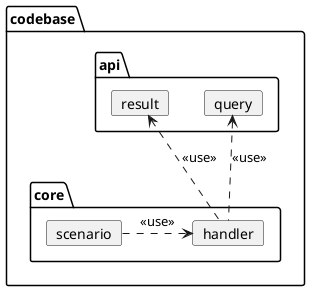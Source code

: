@startuml
package codebase {
    package api {
        card query
        card result
    }
    package core {
        card handler
        card scenario
    }
}
handler .u.> query : <<use>>
handler .u.> result : <<use>>
scenario .r.> handler : <<use>>
@enduml
